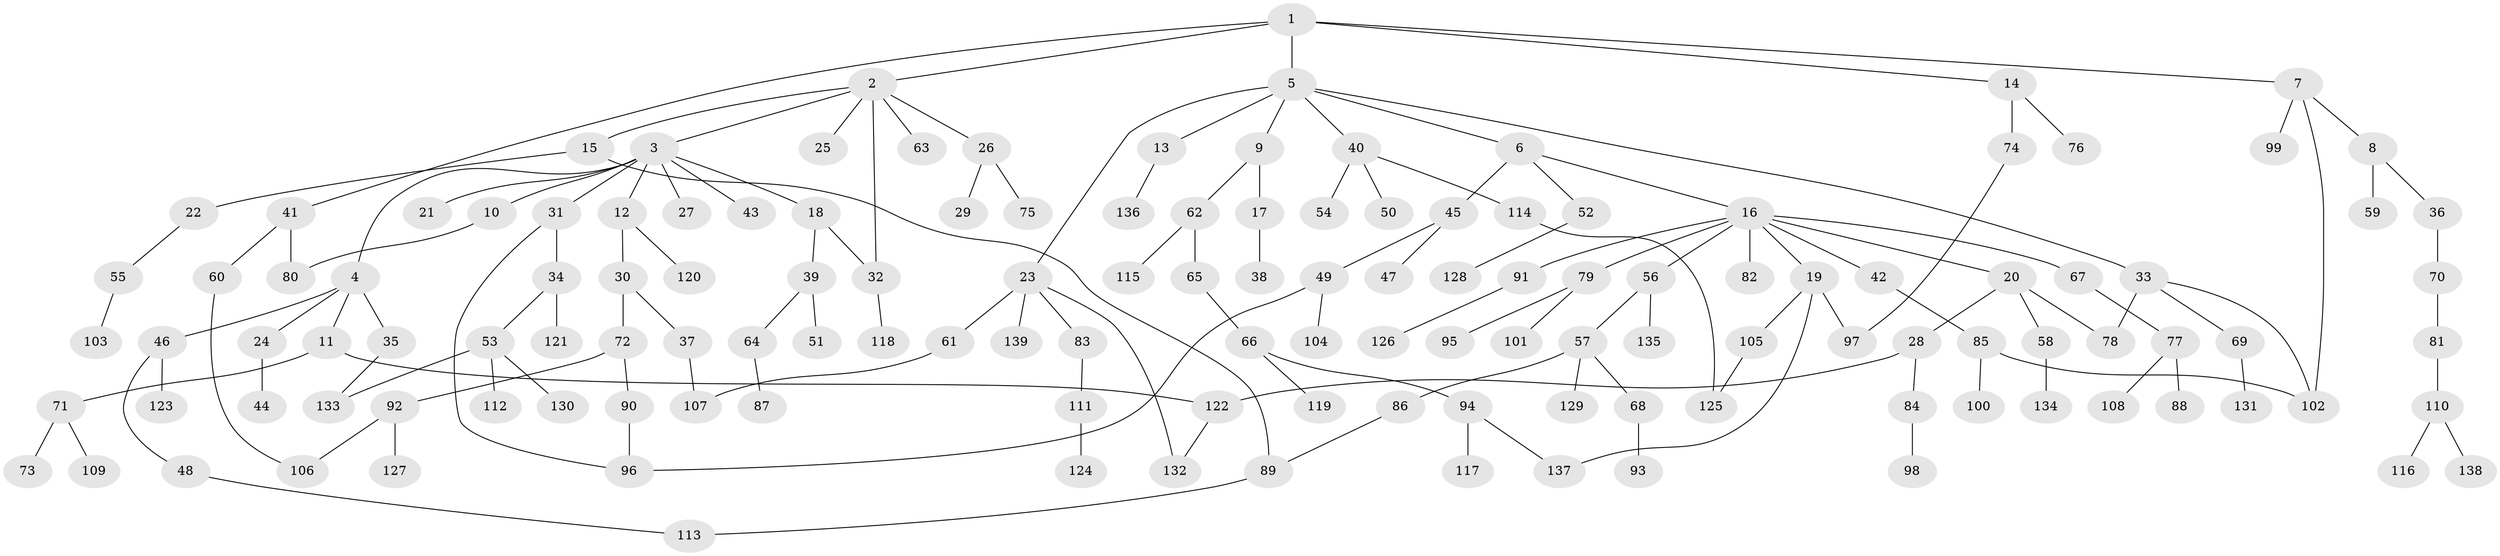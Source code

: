 // coarse degree distribution, {5: 0.020618556701030927, 7: 0.010309278350515464, 4: 0.05154639175257732, 3: 0.1958762886597938, 8: 0.020618556701030927, 2: 0.44329896907216493, 6: 0.010309278350515464, 1: 0.24742268041237114}
// Generated by graph-tools (version 1.1) at 2025/36/03/04/25 23:36:08]
// undirected, 139 vertices, 155 edges
graph export_dot {
  node [color=gray90,style=filled];
  1;
  2;
  3;
  4;
  5;
  6;
  7;
  8;
  9;
  10;
  11;
  12;
  13;
  14;
  15;
  16;
  17;
  18;
  19;
  20;
  21;
  22;
  23;
  24;
  25;
  26;
  27;
  28;
  29;
  30;
  31;
  32;
  33;
  34;
  35;
  36;
  37;
  38;
  39;
  40;
  41;
  42;
  43;
  44;
  45;
  46;
  47;
  48;
  49;
  50;
  51;
  52;
  53;
  54;
  55;
  56;
  57;
  58;
  59;
  60;
  61;
  62;
  63;
  64;
  65;
  66;
  67;
  68;
  69;
  70;
  71;
  72;
  73;
  74;
  75;
  76;
  77;
  78;
  79;
  80;
  81;
  82;
  83;
  84;
  85;
  86;
  87;
  88;
  89;
  90;
  91;
  92;
  93;
  94;
  95;
  96;
  97;
  98;
  99;
  100;
  101;
  102;
  103;
  104;
  105;
  106;
  107;
  108;
  109;
  110;
  111;
  112;
  113;
  114;
  115;
  116;
  117;
  118;
  119;
  120;
  121;
  122;
  123;
  124;
  125;
  126;
  127;
  128;
  129;
  130;
  131;
  132;
  133;
  134;
  135;
  136;
  137;
  138;
  139;
  1 -- 2;
  1 -- 5;
  1 -- 7;
  1 -- 14;
  1 -- 41;
  2 -- 3;
  2 -- 15;
  2 -- 25;
  2 -- 26;
  2 -- 63;
  2 -- 32;
  3 -- 4;
  3 -- 10;
  3 -- 12;
  3 -- 18;
  3 -- 21;
  3 -- 27;
  3 -- 31;
  3 -- 43;
  4 -- 11;
  4 -- 24;
  4 -- 35;
  4 -- 46;
  5 -- 6;
  5 -- 9;
  5 -- 13;
  5 -- 23;
  5 -- 33;
  5 -- 40;
  6 -- 16;
  6 -- 45;
  6 -- 52;
  7 -- 8;
  7 -- 99;
  7 -- 102;
  8 -- 36;
  8 -- 59;
  9 -- 17;
  9 -- 62;
  10 -- 80;
  11 -- 71;
  11 -- 122;
  12 -- 30;
  12 -- 120;
  13 -- 136;
  14 -- 74;
  14 -- 76;
  15 -- 22;
  15 -- 89;
  16 -- 19;
  16 -- 20;
  16 -- 42;
  16 -- 56;
  16 -- 67;
  16 -- 79;
  16 -- 82;
  16 -- 91;
  17 -- 38;
  18 -- 32;
  18 -- 39;
  19 -- 105;
  19 -- 137;
  19 -- 97;
  20 -- 28;
  20 -- 58;
  20 -- 78;
  22 -- 55;
  23 -- 61;
  23 -- 83;
  23 -- 139;
  23 -- 132;
  24 -- 44;
  26 -- 29;
  26 -- 75;
  28 -- 84;
  28 -- 122;
  30 -- 37;
  30 -- 72;
  31 -- 34;
  31 -- 96;
  32 -- 118;
  33 -- 69;
  33 -- 78;
  33 -- 102;
  34 -- 53;
  34 -- 121;
  35 -- 133;
  36 -- 70;
  37 -- 107;
  39 -- 51;
  39 -- 64;
  40 -- 50;
  40 -- 54;
  40 -- 114;
  41 -- 60;
  41 -- 80;
  42 -- 85;
  45 -- 47;
  45 -- 49;
  46 -- 48;
  46 -- 123;
  48 -- 113;
  49 -- 104;
  49 -- 96;
  52 -- 128;
  53 -- 112;
  53 -- 130;
  53 -- 133;
  55 -- 103;
  56 -- 57;
  56 -- 135;
  57 -- 68;
  57 -- 86;
  57 -- 129;
  58 -- 134;
  60 -- 106;
  61 -- 107;
  62 -- 65;
  62 -- 115;
  64 -- 87;
  65 -- 66;
  66 -- 94;
  66 -- 119;
  67 -- 77;
  68 -- 93;
  69 -- 131;
  70 -- 81;
  71 -- 73;
  71 -- 109;
  72 -- 90;
  72 -- 92;
  74 -- 97;
  77 -- 88;
  77 -- 108;
  79 -- 95;
  79 -- 101;
  81 -- 110;
  83 -- 111;
  84 -- 98;
  85 -- 100;
  85 -- 102;
  86 -- 89;
  89 -- 113;
  90 -- 96;
  91 -- 126;
  92 -- 106;
  92 -- 127;
  94 -- 117;
  94 -- 137;
  105 -- 125;
  110 -- 116;
  110 -- 138;
  111 -- 124;
  114 -- 125;
  122 -- 132;
}

